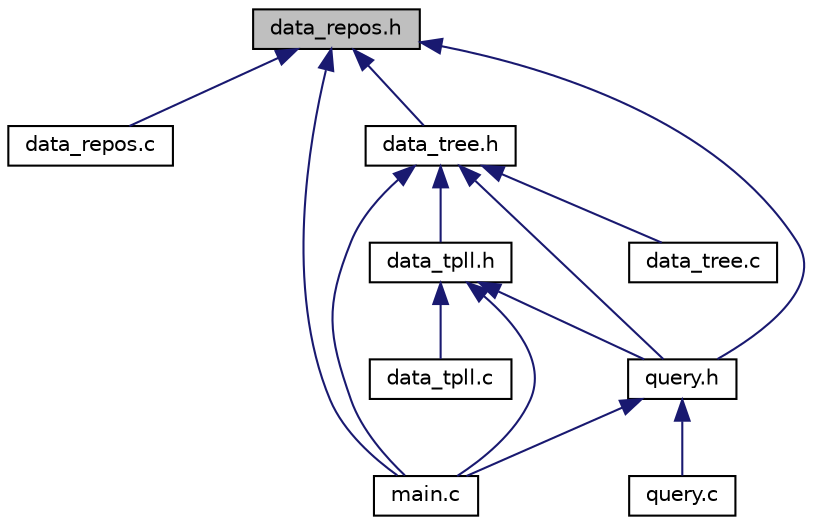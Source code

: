 digraph "data_repos.h"
{
 // LATEX_PDF_SIZE
  edge [fontname="Helvetica",fontsize="10",labelfontname="Helvetica",labelfontsize="10"];
  node [fontname="Helvetica",fontsize="10",shape=record];
  Node1 [label="data_repos.h",height=0.2,width=0.4,color="black", fillcolor="grey75", style="filled", fontcolor="black",tooltip=" "];
  Node1 -> Node2 [dir="back",color="midnightblue",fontsize="10",style="solid"];
  Node2 [label="data_repos.c",height=0.2,width=0.4,color="black", fillcolor="white", style="filled",URL="$data__repos_8c.html",tooltip=" "];
  Node1 -> Node3 [dir="back",color="midnightblue",fontsize="10",style="solid"];
  Node3 [label="data_tree.h",height=0.2,width=0.4,color="black", fillcolor="white", style="filled",URL="$data__tree_8h.html",tooltip=" "];
  Node3 -> Node4 [dir="back",color="midnightblue",fontsize="10",style="solid"];
  Node4 [label="data_tpll.h",height=0.2,width=0.4,color="black", fillcolor="white", style="filled",URL="$data__tpll_8h.html",tooltip=" "];
  Node4 -> Node5 [dir="back",color="midnightblue",fontsize="10",style="solid"];
  Node5 [label="data_tpll.c",height=0.2,width=0.4,color="black", fillcolor="white", style="filled",URL="$data__tpll_8c.html",tooltip=" "];
  Node4 -> Node6 [dir="back",color="midnightblue",fontsize="10",style="solid"];
  Node6 [label="main.c",height=0.2,width=0.4,color="black", fillcolor="white", style="filled",URL="$main_8c.html",tooltip=" "];
  Node4 -> Node7 [dir="back",color="midnightblue",fontsize="10",style="solid"];
  Node7 [label="query.h",height=0.2,width=0.4,color="black", fillcolor="white", style="filled",URL="$query_8h.html",tooltip=" "];
  Node7 -> Node6 [dir="back",color="midnightblue",fontsize="10",style="solid"];
  Node7 -> Node8 [dir="back",color="midnightblue",fontsize="10",style="solid"];
  Node8 [label="query.c",height=0.2,width=0.4,color="black", fillcolor="white", style="filled",URL="$query_8c.html",tooltip=" "];
  Node3 -> Node9 [dir="back",color="midnightblue",fontsize="10",style="solid"];
  Node9 [label="data_tree.c",height=0.2,width=0.4,color="black", fillcolor="white", style="filled",URL="$data__tree_8c.html",tooltip=" "];
  Node3 -> Node6 [dir="back",color="midnightblue",fontsize="10",style="solid"];
  Node3 -> Node7 [dir="back",color="midnightblue",fontsize="10",style="solid"];
  Node1 -> Node6 [dir="back",color="midnightblue",fontsize="10",style="solid"];
  Node1 -> Node7 [dir="back",color="midnightblue",fontsize="10",style="solid"];
}
